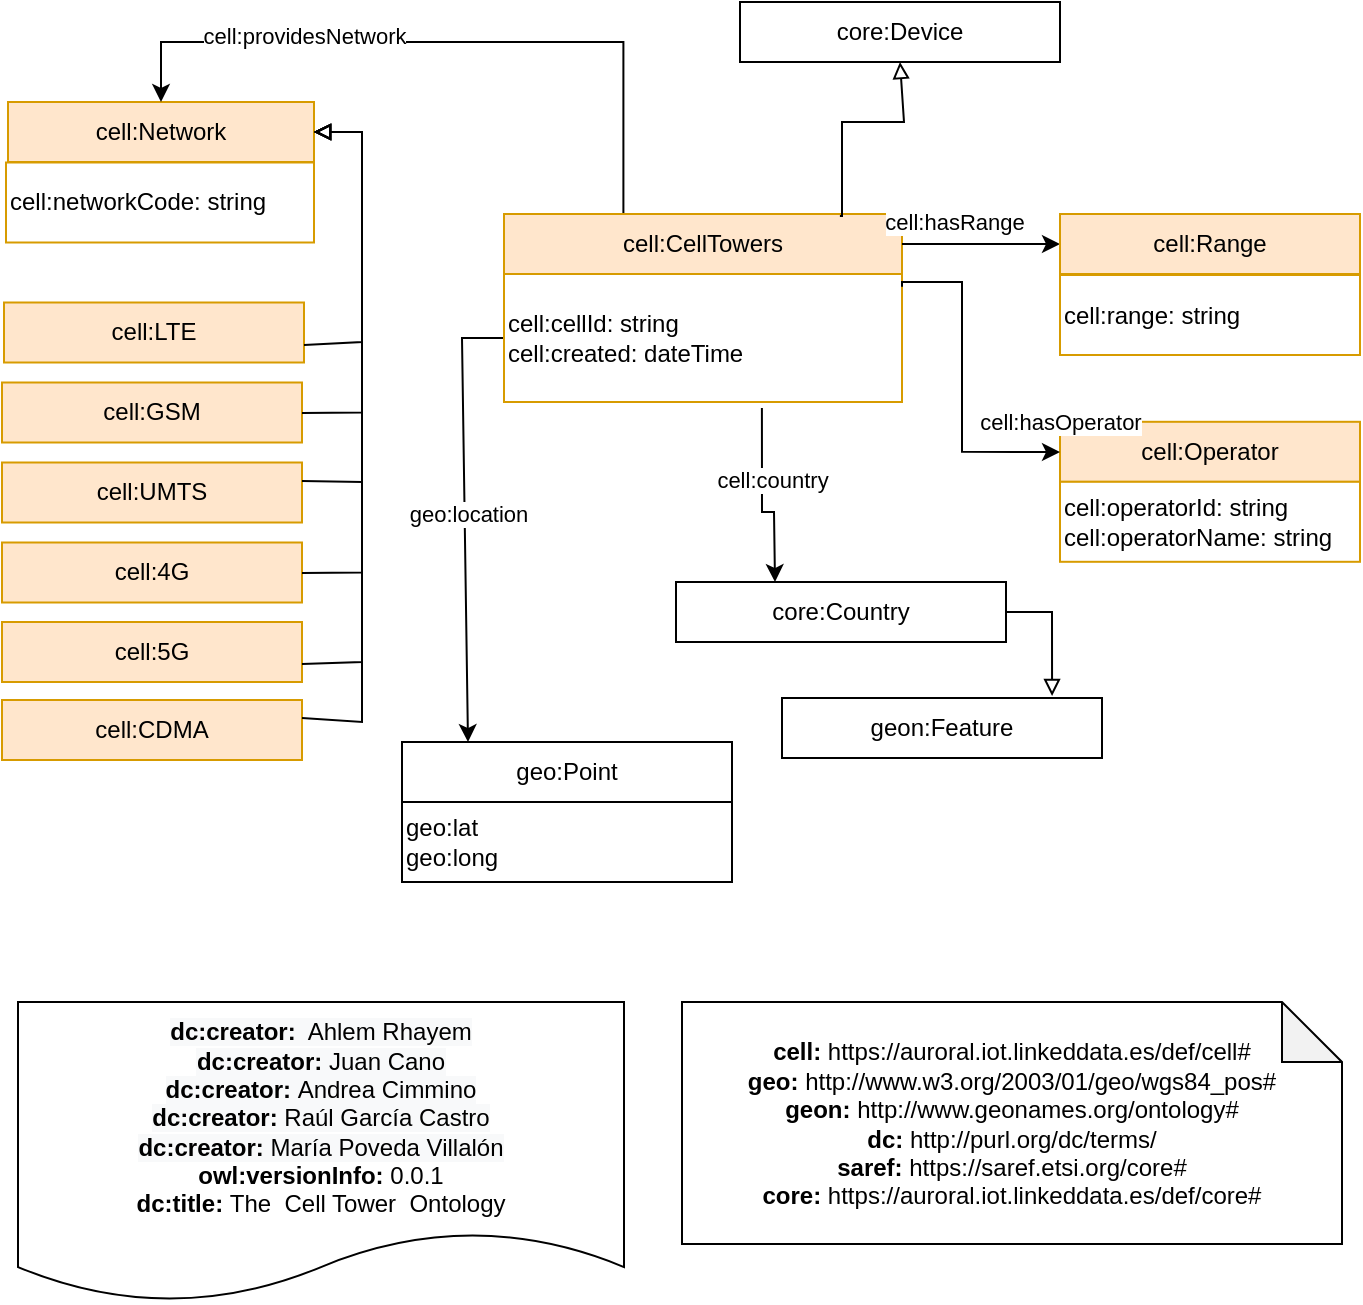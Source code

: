 <mxfile version="17.4.2" type="device"><diagram id="j3Iuz5jW5ZWUwNRPTU0H" name="Page-1"><mxGraphModel dx="2169" dy="2004" grid="1" gridSize="10" guides="1" tooltips="1" connect="1" arrows="1" fold="1" page="1" pageScale="1" pageWidth="827" pageHeight="1169" math="0" shadow="0"><root><mxCell id="0"/><mxCell id="1" parent="0"/><mxCell id="snNHeXXywmE0DaOTKSkb-2" value="cell:Network" style="rounded=0;whiteSpace=wrap;html=1;snapToPoint=1;points=[[0.1,0],[0.2,0],[0.3,0],[0.4,0],[0.5,0],[0.6,0],[0.7,0],[0.8,0],[0.9,0],[0,0.1],[0,0.3],[0,0.5],[0,0.7],[0,0.9],[0.1,1],[0.2,1],[0.3,1],[0.4,1],[0.5,1],[0.6,1],[0.7,1],[0.8,1],[0.9,1],[1,0.1],[1,0.3],[1,0.5],[1,0.7],[1,0.9]];fillColor=#ffe6cc;strokeColor=#D79B00;shadow=0;" parent="1" vertex="1"><mxGeometry x="-557" y="-370" width="153" height="30" as="geometry"/></mxCell><mxCell id="t8pC4BWFAhWbiUh7ZmZz-3" value="geon:Feature" style="rounded=0;whiteSpace=wrap;html=1;snapToPoint=1;points=[[0.1,0],[0.2,0],[0.3,0],[0.4,0],[0.5,0],[0.6,0],[0.7,0],[0.8,0],[0.9,0],[0,0.1],[0,0.3],[0,0.5],[0,0.7],[0,0.9],[0.1,1],[0.2,1],[0.3,1],[0.4,1],[0.5,1],[0.6,1],[0.7,1],[0.8,1],[0.9,1],[1,0.1],[1,0.3],[1,0.5],[1,0.7],[1,0.9]];fillColor=#FFFFFF;strokeColor=#000000;shadow=0;" parent="1" vertex="1"><mxGeometry x="-170" y="-72" width="160" height="30" as="geometry"/></mxCell><mxCell id="lBWgM5R_8VgdtOISkiUa-12" value="" style="edgeStyle=orthogonalEdgeStyle;rounded=0;orthogonalLoop=1;jettySize=auto;html=1;entryX=0.5;entryY=0;entryDx=0;entryDy=0;exitX=0.3;exitY=0;exitDx=0;exitDy=0;" parent="1" source="N2ee76cKsbYP5vud3ppf-1" target="snNHeXXywmE0DaOTKSkb-2" edge="1"><mxGeometry relative="1" as="geometry"><mxPoint x="-540" y="-370" as="targetPoint"/><Array as="points"><mxPoint x="-249" y="-400"/><mxPoint x="-480" y="-400"/></Array></mxGeometry></mxCell><mxCell id="lBWgM5R_8VgdtOISkiUa-13" value="cell:providesNetwork" style="edgeLabel;html=1;align=center;verticalAlign=middle;resizable=0;points=[];" parent="lBWgM5R_8VgdtOISkiUa-12" vertex="1" connectable="0"><mxGeometry x="0.417" y="-3" relative="1" as="geometry"><mxPoint as="offset"/></mxGeometry></mxCell><mxCell id="N2ee76cKsbYP5vud3ppf-1" value="cell:CellTowers" style="rounded=0;whiteSpace=wrap;html=1;snapToPoint=1;points=[[0.1,0],[0.2,0],[0.3,0],[0.4,0],[0.5,0],[0.6,0],[0.7,0],[0.8,0],[0.9,0],[0,0.1],[0,0.3],[0,0.5],[0,0.7],[0,0.9],[0.1,1],[0.2,1],[0.3,1],[0.4,1],[0.5,1],[0.6,1],[0.7,1],[0.8,1],[0.9,1],[1,0.1],[1,0.3],[1,0.5],[1,0.7],[1,0.9]];fillColor=#ffe6cc;strokeColor=#d79b00;shadow=0;" parent="1" vertex="1"><mxGeometry x="-309" y="-314" width="199" height="30" as="geometry"/></mxCell><mxCell id="lBWgM5R_8VgdtOISkiUa-20" value="" style="edgeStyle=orthogonalEdgeStyle;rounded=0;orthogonalLoop=1;jettySize=auto;html=1;exitX=0.648;exitY=1.047;exitDx=0;exitDy=0;exitPerimeter=0;" parent="1" source="N2ee76cKsbYP5vud3ppf-2" target="lBWgM5R_8VgdtOISkiUa-8" edge="1"><mxGeometry relative="1" as="geometry"><Array as="points"><mxPoint x="-180" y="-165"/><mxPoint x="-174" y="-165"/></Array></mxGeometry></mxCell><mxCell id="lBWgM5R_8VgdtOISkiUa-21" value="cell:country" style="edgeLabel;html=1;align=center;verticalAlign=middle;resizable=0;points=[];" parent="lBWgM5R_8VgdtOISkiUa-20" vertex="1" connectable="0"><mxGeometry x="-0.227" y="5" relative="1" as="geometry"><mxPoint as="offset"/></mxGeometry></mxCell><mxCell id="lBWgM5R_8VgdtOISkiUa-37" value="" style="edgeStyle=orthogonalEdgeStyle;rounded=0;orthogonalLoop=1;jettySize=auto;html=1;exitX=0;exitY=0.5;exitDx=0;exitDy=0;" parent="1" source="N2ee76cKsbYP5vud3ppf-2" target="lBWgM5R_8VgdtOISkiUa-7" edge="1"><mxGeometry relative="1" as="geometry"><mxPoint x="-464" y="-242" as="targetPoint"/><Array as="points"><mxPoint x="-330" y="-252"/></Array></mxGeometry></mxCell><mxCell id="lBWgM5R_8VgdtOISkiUa-38" value="geo:location" style="edgeLabel;html=1;align=center;verticalAlign=middle;resizable=0;points=[];" parent="lBWgM5R_8VgdtOISkiUa-37" vertex="1" connectable="0"><mxGeometry x="-0.028" y="1" relative="1" as="geometry"><mxPoint as="offset"/></mxGeometry></mxCell><mxCell id="lBWgM5R_8VgdtOISkiUa-41" value="" style="edgeStyle=orthogonalEdgeStyle;rounded=0;orthogonalLoop=1;jettySize=auto;html=1;" parent="1" source="N2ee76cKsbYP5vud3ppf-1" target="lBWgM5R_8VgdtOISkiUa-39" edge="1"><mxGeometry relative="1" as="geometry"><Array as="points"><mxPoint x="-30" y="-310"/><mxPoint x="-30" y="-299"/></Array></mxGeometry></mxCell><mxCell id="lBWgM5R_8VgdtOISkiUa-42" value="cell:hasRange" style="edgeLabel;html=1;align=center;verticalAlign=middle;resizable=0;points=[];" parent="lBWgM5R_8VgdtOISkiUa-41" vertex="1" connectable="0"><mxGeometry x="-0.354" y="-3" relative="1" as="geometry"><mxPoint y="-14" as="offset"/></mxGeometry></mxCell><mxCell id="N2ee76cKsbYP5vud3ppf-2" value="&lt;span&gt;&lt;br&gt;cell:cellId: string&lt;br&gt;cell:created: dateTime&lt;br&gt;&lt;br&gt;&lt;/span&gt;" style="rounded=0;whiteSpace=wrap;html=1;snapToPoint=1;points=[[0.1,0],[0.2,0],[0.3,0],[0.4,0],[0.5,0],[0.6,0],[0.7,0],[0.8,0],[0.9,0],[0,0.1],[0,0.3],[0,0.5],[0,0.7],[0,0.9],[0.1,1],[0.2,1],[0.3,1],[0.4,1],[0.5,1],[0.6,1],[0.7,1],[0.8,1],[0.9,1],[1,0.1],[1,0.3],[1,0.5],[1,0.7],[1,0.9]];align=left;strokeColor=#D79B00;" parent="1" vertex="1"><mxGeometry x="-309" y="-284" width="199" height="64" as="geometry"/></mxCell><mxCell id="lBWgM5R_8VgdtOISkiUa-1" value="core:Device" style="rounded=0;whiteSpace=wrap;html=1;snapToPoint=1;points=[[0.1,0],[0.2,0],[0.3,0],[0.4,0],[0.5,0],[0.6,0],[0.7,0],[0.8,0],[0.9,0],[0,0.1],[0,0.3],[0,0.5],[0,0.7],[0,0.9],[0.1,1],[0.2,1],[0.3,1],[0.4,1],[0.5,1],[0.6,1],[0.7,1],[0.8,1],[0.9,1],[1,0.1],[1,0.3],[1,0.5],[1,0.7],[1,0.9]];fillColor=#FFFFFF;strokeColor=#000000;shadow=0;" parent="1" vertex="1"><mxGeometry x="-191" y="-420" width="160" height="30" as="geometry"/></mxCell><mxCell id="lBWgM5R_8VgdtOISkiUa-7" value="geo:Point" style="rounded=0;whiteSpace=wrap;html=1;snapToPoint=1;points=[[0.1,0],[0.2,0],[0.3,0],[0.4,0],[0.5,0],[0.6,0],[0.7,0],[0.8,0],[0.9,0],[0,0.1],[0,0.3],[0,0.5],[0,0.7],[0,0.9],[0.1,1],[0.2,1],[0.3,1],[0.4,1],[0.5,1],[0.6,1],[0.7,1],[0.8,1],[0.9,1],[1,0.1],[1,0.3],[1,0.5],[1,0.7],[1,0.9]];fillColor=#FFFFFF;strokeColor=#000000;shadow=0;" parent="1" vertex="1"><mxGeometry x="-360" y="-50" width="165" height="30" as="geometry"/></mxCell><mxCell id="lBWgM5R_8VgdtOISkiUa-8" value="core:Country" style="rounded=0;whiteSpace=wrap;html=1;snapToPoint=1;points=[[0.1,0],[0.2,0],[0.3,0],[0.4,0],[0.5,0],[0.6,0],[0.7,0],[0.8,0],[0.9,0],[0,0.1],[0,0.3],[0,0.5],[0,0.7],[0,0.9],[0.1,1],[0.2,1],[0.3,1],[0.4,1],[0.5,1],[0.6,1],[0.7,1],[0.8,1],[0.9,1],[1,0.1],[1,0.3],[1,0.5],[1,0.7],[1,0.9]];fillColor=#FFFFFF;strokeColor=#000000;shadow=0;" parent="1" vertex="1"><mxGeometry x="-223" y="-130" width="165" height="30" as="geometry"/></mxCell><mxCell id="lBWgM5R_8VgdtOISkiUa-19" style="edgeStyle=orthogonalEdgeStyle;rounded=0;orthogonalLoop=1;jettySize=auto;html=1;fontSize=11;endArrow=block;endFill=0;exitX=0.844;exitY=0.033;exitDx=0;exitDy=0;exitPerimeter=0;" parent="1" source="N2ee76cKsbYP5vud3ppf-1" target="lBWgM5R_8VgdtOISkiUa-1" edge="1"><mxGeometry relative="1" as="geometry"><mxPoint x="-111" y="-300" as="sourcePoint"/><mxPoint x="-49" y="-350" as="targetPoint"/><Array as="points"><mxPoint x="-140" y="-313"/><mxPoint x="-140" y="-360"/><mxPoint x="-109" y="-360"/></Array></mxGeometry></mxCell><mxCell id="lBWgM5R_8VgdtOISkiUa-22" value="&lt;span&gt;cell:networkCode: string&lt;br&gt;&lt;/span&gt;" style="rounded=0;whiteSpace=wrap;html=1;snapToPoint=1;points=[[0.1,0],[0.2,0],[0.3,0],[0.4,0],[0.5,0],[0.6,0],[0.7,0],[0.8,0],[0.9,0],[0,0.1],[0,0.3],[0,0.5],[0,0.7],[0,0.9],[0.1,1],[0.2,1],[0.3,1],[0.4,1],[0.5,1],[0.6,1],[0.7,1],[0.8,1],[0.9,1],[1,0.1],[1,0.3],[1,0.5],[1,0.7],[1,0.9]];align=left;strokeColor=#D79B00;" parent="1" vertex="1"><mxGeometry x="-558" y="-339.75" width="154" height="40" as="geometry"/></mxCell><mxCell id="lBWgM5R_8VgdtOISkiUa-23" style="edgeStyle=orthogonalEdgeStyle;rounded=0;orthogonalLoop=1;jettySize=auto;html=1;fontSize=11;endArrow=block;endFill=0;exitX=1;exitY=0.5;exitDx=0;exitDy=0;entryX=0.844;entryY=-0.033;entryDx=0;entryDy=0;entryPerimeter=0;" parent="1" source="lBWgM5R_8VgdtOISkiUa-8" target="t8pC4BWFAhWbiUh7ZmZz-3" edge="1"><mxGeometry relative="1" as="geometry"><mxPoint x="-109" y="-34" as="sourcePoint"/><mxPoint x="-73" y="-110" as="targetPoint"/><Array as="points"><mxPoint x="-35" y="-115"/></Array></mxGeometry></mxCell><mxCell id="lBWgM5R_8VgdtOISkiUa-39" value="cell:Range" style="rounded=0;whiteSpace=wrap;html=1;snapToPoint=1;points=[[0.1,0],[0.2,0],[0.3,0],[0.4,0],[0.5,0],[0.6,0],[0.7,0],[0.8,0],[0.9,0],[0,0.1],[0,0.3],[0,0.5],[0,0.7],[0,0.9],[0.1,1],[0.2,1],[0.3,1],[0.4,1],[0.5,1],[0.6,1],[0.7,1],[0.8,1],[0.9,1],[1,0.1],[1,0.3],[1,0.5],[1,0.7],[1,0.9]];fillColor=#ffe6cc;strokeColor=#d79b00;shadow=0;" parent="1" vertex="1"><mxGeometry x="-31" y="-314" width="150" height="30" as="geometry"/></mxCell><mxCell id="lBWgM5R_8VgdtOISkiUa-40" value="&lt;span&gt;cell:range: string&lt;br&gt;&lt;/span&gt;" style="rounded=0;whiteSpace=wrap;html=1;snapToPoint=1;points=[[0.1,0],[0.2,0],[0.3,0],[0.4,0],[0.5,0],[0.6,0],[0.7,0],[0.8,0],[0.9,0],[0,0.1],[0,0.3],[0,0.5],[0,0.7],[0,0.9],[0.1,1],[0.2,1],[0.3,1],[0.4,1],[0.5,1],[0.6,1],[0.7,1],[0.8,1],[0.9,1],[1,0.1],[1,0.3],[1,0.5],[1,0.7],[1,0.9]];align=left;strokeColor=#D79B00;" parent="1" vertex="1"><mxGeometry x="-31" y="-283.5" width="150" height="40" as="geometry"/></mxCell><mxCell id="lBWgM5R_8VgdtOISkiUa-43" value="&lt;span&gt;geo:lat&lt;br&gt;geo:long&lt;br&gt;&lt;/span&gt;" style="rounded=0;whiteSpace=wrap;html=1;snapToPoint=1;points=[[0.1,0],[0.2,0],[0.3,0],[0.4,0],[0.5,0],[0.6,0],[0.7,0],[0.8,0],[0.9,0],[0,0.1],[0,0.3],[0,0.5],[0,0.7],[0,0.9],[0.1,1],[0.2,1],[0.3,1],[0.4,1],[0.5,1],[0.6,1],[0.7,1],[0.8,1],[0.9,1],[1,0.1],[1,0.3],[1,0.5],[1,0.7],[1,0.9]];align=left;" parent="1" vertex="1"><mxGeometry x="-360" y="-20" width="165" height="40" as="geometry"/></mxCell><mxCell id="FvZBYeOyouAdm5kxt9zf-3" value="cell:Operator" style="rounded=0;whiteSpace=wrap;html=1;snapToPoint=1;points=[[0.1,0],[0.2,0],[0.3,0],[0.4,0],[0.5,0],[0.6,0],[0.7,0],[0.8,0],[0.9,0],[0,0.1],[0,0.3],[0,0.5],[0,0.7],[0,0.9],[0.1,1],[0.2,1],[0.3,1],[0.4,1],[0.5,1],[0.6,1],[0.7,1],[0.8,1],[0.9,1],[1,0.1],[1,0.3],[1,0.5],[1,0.7],[1,0.9]];fillColor=#ffe6cc;strokeColor=#d79b00;shadow=0;" parent="1" vertex="1"><mxGeometry x="-31" y="-210.1" width="150" height="30" as="geometry"/></mxCell><mxCell id="FvZBYeOyouAdm5kxt9zf-5" value="" style="edgeStyle=orthogonalEdgeStyle;rounded=0;orthogonalLoop=1;jettySize=auto;html=1;exitX=1;exitY=0.1;exitDx=0;exitDy=0;" parent="1" source="N2ee76cKsbYP5vud3ppf-2" target="FvZBYeOyouAdm5kxt9zf-3" edge="1"><mxGeometry relative="1" as="geometry"><mxPoint x="-29" y="-227" as="sourcePoint"/><mxPoint x="71" y="-250" as="targetPoint"/><Array as="points"><mxPoint x="-110" y="-280"/><mxPoint x="-80" y="-280"/></Array></mxGeometry></mxCell><mxCell id="FvZBYeOyouAdm5kxt9zf-6" value="cell:hasOperator" style="edgeLabel;html=1;align=center;verticalAlign=middle;resizable=0;points=[];" parent="FvZBYeOyouAdm5kxt9zf-5" vertex="1" connectable="0"><mxGeometry x="-0.354" y="-3" relative="1" as="geometry"><mxPoint x="52" y="49" as="offset"/></mxGeometry></mxCell><mxCell id="FvZBYeOyouAdm5kxt9zf-7" value="&lt;span&gt;cell:operatorId: string&lt;br&gt;cell:operatorName: string&lt;br&gt;&lt;/span&gt;" style="rounded=0;whiteSpace=wrap;html=1;snapToPoint=1;points=[[0.1,0],[0.2,0],[0.3,0],[0.4,0],[0.5,0],[0.6,0],[0.7,0],[0.8,0],[0.9,0],[0,0.1],[0,0.3],[0,0.5],[0,0.7],[0,0.9],[0.1,1],[0.2,1],[0.3,1],[0.4,1],[0.5,1],[0.6,1],[0.7,1],[0.8,1],[0.9,1],[1,0.1],[1,0.3],[1,0.5],[1,0.7],[1,0.9]];align=left;strokeColor=#D79B00;" parent="1" vertex="1"><mxGeometry x="-31" y="-180.1" width="150" height="40" as="geometry"/></mxCell><mxCell id="FvZBYeOyouAdm5kxt9zf-9" value="cell:LTE" style="rounded=0;whiteSpace=wrap;html=1;snapToPoint=1;points=[[0.1,0],[0.2,0],[0.3,0],[0.4,0],[0.5,0],[0.6,0],[0.7,0],[0.8,0],[0.9,0],[0,0.1],[0,0.3],[0,0.5],[0,0.7],[0,0.9],[0.1,1],[0.2,1],[0.3,1],[0.4,1],[0.5,1],[0.6,1],[0.7,1],[0.8,1],[0.9,1],[1,0.1],[1,0.3],[1,0.5],[1,0.7],[1,0.9]];fillColor=#ffe6cc;strokeColor=#d79b00;shadow=0;" parent="1" vertex="1"><mxGeometry x="-559" y="-269.75" width="150" height="30" as="geometry"/></mxCell><mxCell id="FvZBYeOyouAdm5kxt9zf-10" value="cell:GSM" style="rounded=0;whiteSpace=wrap;html=1;snapToPoint=1;points=[[0.1,0],[0.2,0],[0.3,0],[0.4,0],[0.5,0],[0.6,0],[0.7,0],[0.8,0],[0.9,0],[0,0.1],[0,0.3],[0,0.5],[0,0.7],[0,0.9],[0.1,1],[0.2,1],[0.3,1],[0.4,1],[0.5,1],[0.6,1],[0.7,1],[0.8,1],[0.9,1],[1,0.1],[1,0.3],[1,0.5],[1,0.7],[1,0.9]];fillColor=#ffe6cc;strokeColor=#d79b00;shadow=0;" parent="1" vertex="1"><mxGeometry x="-560" y="-229.75" width="150" height="30" as="geometry"/></mxCell><mxCell id="FvZBYeOyouAdm5kxt9zf-11" value="cell:UMTS" style="rounded=0;whiteSpace=wrap;html=1;snapToPoint=1;points=[[0.1,0],[0.2,0],[0.3,0],[0.4,0],[0.5,0],[0.6,0],[0.7,0],[0.8,0],[0.9,0],[0,0.1],[0,0.3],[0,0.5],[0,0.7],[0,0.9],[0.1,1],[0.2,1],[0.3,1],[0.4,1],[0.5,1],[0.6,1],[0.7,1],[0.8,1],[0.9,1],[1,0.1],[1,0.3],[1,0.5],[1,0.7],[1,0.9]];fillColor=#ffe6cc;strokeColor=#d79b00;shadow=0;" parent="1" vertex="1"><mxGeometry x="-560" y="-189.75" width="150" height="30" as="geometry"/></mxCell><mxCell id="FvZBYeOyouAdm5kxt9zf-13" value="cell:4G" style="rounded=0;whiteSpace=wrap;html=1;snapToPoint=1;points=[[0.1,0],[0.2,0],[0.3,0],[0.4,0],[0.5,0],[0.6,0],[0.7,0],[0.8,0],[0.9,0],[0,0.1],[0,0.3],[0,0.5],[0,0.7],[0,0.9],[0.1,1],[0.2,1],[0.3,1],[0.4,1],[0.5,1],[0.6,1],[0.7,1],[0.8,1],[0.9,1],[1,0.1],[1,0.3],[1,0.5],[1,0.7],[1,0.9]];fillColor=#ffe6cc;strokeColor=#d79b00;shadow=0;" parent="1" vertex="1"><mxGeometry x="-560" y="-149.75" width="150" height="30" as="geometry"/></mxCell><mxCell id="FvZBYeOyouAdm5kxt9zf-17" value="cell:5G" style="rounded=0;whiteSpace=wrap;html=1;snapToPoint=1;points=[[0.1,0],[0.2,0],[0.3,0],[0.4,0],[0.5,0],[0.6,0],[0.7,0],[0.8,0],[0.9,0],[0,0.1],[0,0.3],[0,0.5],[0,0.7],[0,0.9],[0.1,1],[0.2,1],[0.3,1],[0.4,1],[0.5,1],[0.6,1],[0.7,1],[0.8,1],[0.9,1],[1,0.1],[1,0.3],[1,0.5],[1,0.7],[1,0.9]];fillColor=#ffe6cc;strokeColor=#d79b00;shadow=0;" parent="1" vertex="1"><mxGeometry x="-560" y="-110" width="150" height="30" as="geometry"/></mxCell><mxCell id="FvZBYeOyouAdm5kxt9zf-19" value="cell:CDMA" style="rounded=0;whiteSpace=wrap;html=1;snapToPoint=1;points=[[0.1,0],[0.2,0],[0.3,0],[0.4,0],[0.5,0],[0.6,0],[0.7,0],[0.8,0],[0.9,0],[0,0.1],[0,0.3],[0,0.5],[0,0.7],[0,0.9],[0.1,1],[0.2,1],[0.3,1],[0.4,1],[0.5,1],[0.6,1],[0.7,1],[0.8,1],[0.9,1],[1,0.1],[1,0.3],[1,0.5],[1,0.7],[1,0.9]];fillColor=#ffe6cc;strokeColor=#d79b00;shadow=0;" parent="1" vertex="1"><mxGeometry x="-560" y="-71" width="150" height="30" as="geometry"/></mxCell><mxCell id="FvZBYeOyouAdm5kxt9zf-20" style="edgeStyle=orthogonalEdgeStyle;rounded=0;orthogonalLoop=1;jettySize=auto;html=1;fontSize=11;endArrow=block;endFill=0;" parent="1" source="FvZBYeOyouAdm5kxt9zf-9" target="snNHeXXywmE0DaOTKSkb-2" edge="1"><mxGeometry relative="1" as="geometry"><mxPoint x="-330" y="-245.75" as="sourcePoint"/><mxPoint x="-296" y="-159.75" as="targetPoint"/><Array as="points"><mxPoint x="-380" y="-250"/><mxPoint x="-380" y="-355"/></Array></mxGeometry></mxCell><mxCell id="FvZBYeOyouAdm5kxt9zf-21" style="edgeStyle=orthogonalEdgeStyle;rounded=0;orthogonalLoop=1;jettySize=auto;html=1;fontSize=11;endArrow=block;endFill=0;" parent="1" source="FvZBYeOyouAdm5kxt9zf-10" target="snNHeXXywmE0DaOTKSkb-2" edge="1"><mxGeometry relative="1" as="geometry"><mxPoint x="-410" y="-215" as="sourcePoint"/><mxPoint x="-404" y="-355" as="targetPoint"/><Array as="points"><mxPoint x="-380" y="-215"/><mxPoint x="-380" y="-355"/></Array></mxGeometry></mxCell><mxCell id="FvZBYeOyouAdm5kxt9zf-22" style="edgeStyle=orthogonalEdgeStyle;rounded=0;orthogonalLoop=1;jettySize=auto;html=1;fontSize=11;endArrow=block;endFill=0;" parent="1" source="FvZBYeOyouAdm5kxt9zf-11" target="snNHeXXywmE0DaOTKSkb-2" edge="1"><mxGeometry relative="1" as="geometry"><mxPoint x="-404" y="-180" as="sourcePoint"/><mxPoint x="-398" y="-320" as="targetPoint"/><Array as="points"><mxPoint x="-380" y="-180"/><mxPoint x="-380" y="-355"/></Array></mxGeometry></mxCell><mxCell id="FvZBYeOyouAdm5kxt9zf-23" style="edgeStyle=orthogonalEdgeStyle;rounded=0;orthogonalLoop=1;jettySize=auto;html=1;fontSize=11;endArrow=block;endFill=0;" parent="1" source="FvZBYeOyouAdm5kxt9zf-13" target="snNHeXXywmE0DaOTKSkb-2" edge="1"><mxGeometry relative="1" as="geometry"><mxPoint x="-404" y="-136.25" as="sourcePoint"/><mxPoint x="-398" y="-310.25" as="targetPoint"/><Array as="points"><mxPoint x="-380" y="-135"/><mxPoint x="-380" y="-355"/></Array></mxGeometry></mxCell><mxCell id="FvZBYeOyouAdm5kxt9zf-24" style="edgeStyle=orthogonalEdgeStyle;rounded=0;orthogonalLoop=1;jettySize=auto;html=1;fontSize=11;endArrow=block;endFill=0;" parent="1" source="FvZBYeOyouAdm5kxt9zf-17" target="snNHeXXywmE0DaOTKSkb-2" edge="1"><mxGeometry relative="1" as="geometry"><mxPoint x="-430" y="-100" as="sourcePoint"/><mxPoint x="-398" y="-320" as="targetPoint"/><Array as="points"><mxPoint x="-380" y="-90"/><mxPoint x="-380" y="-355"/></Array></mxGeometry></mxCell><mxCell id="FvZBYeOyouAdm5kxt9zf-25" style="edgeStyle=orthogonalEdgeStyle;rounded=0;orthogonalLoop=1;jettySize=auto;html=1;fontSize=11;endArrow=block;endFill=0;" parent="1" source="FvZBYeOyouAdm5kxt9zf-19" target="snNHeXXywmE0DaOTKSkb-2" edge="1"><mxGeometry relative="1" as="geometry"><mxPoint x="-430" y="-60" as="sourcePoint"/><mxPoint x="-398" y="-315" as="targetPoint"/><Array as="points"><mxPoint x="-380" y="-60"/><mxPoint x="-380" y="-355"/></Array></mxGeometry></mxCell><mxCell id="oYXLksw4rmRbCPcJbhA4-1" value="&lt;div&gt;&lt;/div&gt;&lt;b&gt;cell:&lt;/b&gt; https://auroral.iot.linkeddata.es/def/cell#&lt;br&gt;&lt;b&gt;geo:&lt;/b&gt;&amp;nbsp;http://www.w3.org/2003/01/geo/wgs84_pos#&lt;br style=&quot;padding: 0px ; margin: 0px&quot;&gt;&lt;b&gt;geon:&lt;/b&gt; http://www.geonames.org/ontology#&lt;br&gt;&lt;b&gt;dc:&lt;/b&gt; http://purl.org/dc/terms/&lt;br&gt;&lt;b&gt;saref:&lt;/b&gt;&amp;nbsp;https://saref.etsi.org/core#&lt;br&gt;&lt;b&gt;core:&lt;/b&gt; https://auroral.iot.linkeddata.es/def/core#&lt;br&gt;" style="shape=note;whiteSpace=wrap;html=1;backgroundOutline=1;darkOpacity=0.05;" parent="1" vertex="1"><mxGeometry x="-220" y="80" width="330" height="121" as="geometry"/></mxCell><mxCell id="oYXLksw4rmRbCPcJbhA4-2" value="&lt;div&gt;&lt;span style=&quot;background-color: rgb(248 , 249 , 250)&quot;&gt;&lt;b&gt;dc:creator:&amp;nbsp;&lt;/b&gt; Ahlem Rhayem&lt;/span&gt;&lt;br&gt;&lt;/div&gt;&lt;div&gt;&lt;span style=&quot;background-color: rgb(248 , 249 , 250)&quot;&gt;&lt;b&gt;dc:creator:&lt;/b&gt; Juan Cano&lt;/span&gt;&lt;span style=&quot;background-color: rgb(248 , 249 , 250)&quot;&gt;&lt;br&gt;&lt;/span&gt;&lt;/div&gt;&lt;div&gt;&lt;span style=&quot;background-color: rgb(248 , 249 , 250)&quot;&gt;&lt;b&gt;dc:creator:&amp;nbsp;&lt;/b&gt;Andrea Cimmino&lt;/span&gt;&lt;span style=&quot;background-color: rgb(248 , 249 , 250)&quot;&gt;&lt;br&gt;&lt;/span&gt;&lt;/div&gt;&lt;div&gt;&lt;span style=&quot;background-color: rgb(248 , 249 , 250)&quot;&gt;&lt;b&gt;dc:creator:&lt;/b&gt; Raúl García Castro&lt;/span&gt;&lt;span style=&quot;background-color: rgb(248 , 249 , 250)&quot;&gt;&lt;br&gt;&lt;/span&gt;&lt;/div&gt;&lt;div&gt;&lt;span style=&quot;background-color: rgb(248 , 249 , 250)&quot;&gt;&lt;b&gt;dc:creator:&lt;/b&gt; María Poveda Villalón&lt;/span&gt;&lt;span style=&quot;background-color: rgb(248 , 249 , 250)&quot;&gt;&lt;br&gt;&lt;/span&gt;&lt;/div&gt;&lt;div&gt;&lt;b&gt;owl:versionInfo:&lt;/b&gt; 0.0.1&lt;/div&gt;&lt;div&gt;&lt;b&gt;dc:title:&lt;/b&gt;&amp;nbsp;The&amp;nbsp; Cell Tower&amp;nbsp; Ontology&lt;/div&gt;" style="shape=document;whiteSpace=wrap;html=1;boundedLbl=1;labelBackgroundColor=#ffffff;strokeColor=#000000;fontSize=12;fontColor=#000000;size=0.233;" parent="1" vertex="1"><mxGeometry x="-552" y="80" width="303" height="150" as="geometry"/></mxCell></root></mxGraphModel></diagram></mxfile>